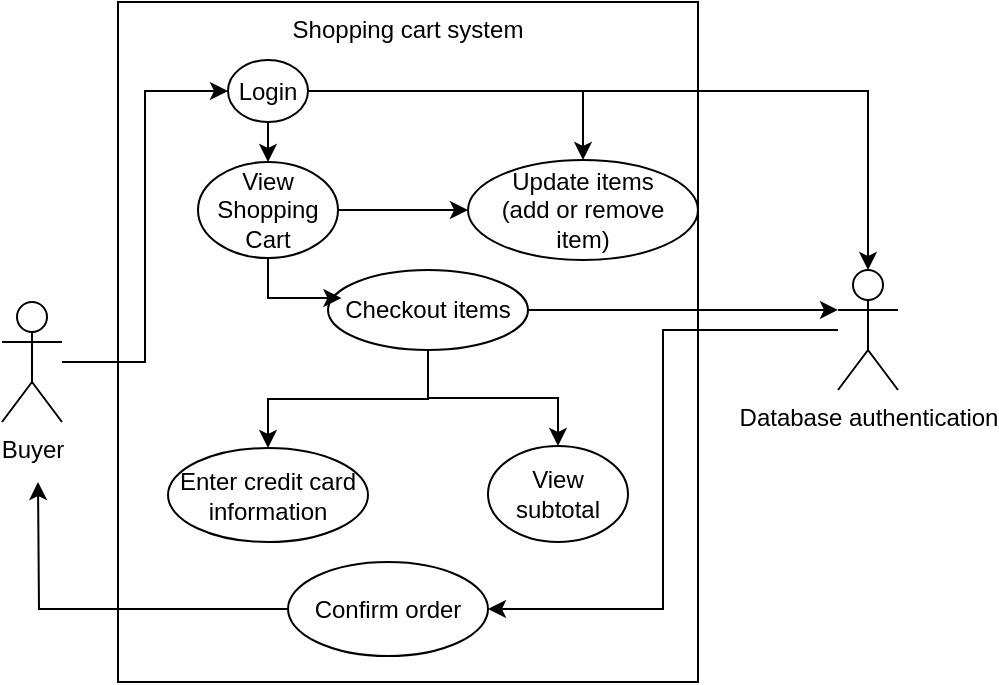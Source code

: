 <mxfile version="24.7.16">
  <diagram id="_R48B3xf-PeOegGRlINV" name="Page-1">
    <mxGraphModel dx="461" dy="538" grid="1" gridSize="10" guides="1" tooltips="1" connect="1" arrows="1" fold="1" page="1" pageScale="1" pageWidth="850" pageHeight="1100" math="0" shadow="0">
      <root>
        <mxCell id="0" />
        <mxCell id="1" parent="0" />
        <mxCell id="YHhe0OD92koT7-0cidmW-4" value="" style="rounded=0;whiteSpace=wrap;html=1;" parent="1" vertex="1">
          <mxGeometry x="310" y="30" width="290" height="340" as="geometry" />
        </mxCell>
        <mxCell id="YHhe0OD92koT7-0cidmW-2" value="Update items&lt;div&gt;(add or remove&lt;/div&gt;&lt;div&gt;item)&lt;/div&gt;" style="ellipse;whiteSpace=wrap;html=1;" parent="1" vertex="1">
          <mxGeometry x="485" y="109" width="115" height="50" as="geometry" />
        </mxCell>
        <mxCell id="YHhe0OD92koT7-0cidmW-11" style="edgeStyle=orthogonalEdgeStyle;rounded=0;orthogonalLoop=1;jettySize=auto;html=1;entryX=0;entryY=0.5;entryDx=0;entryDy=0;" parent="1" source="YHhe0OD92koT7-0cidmW-5" target="YHhe0OD92koT7-0cidmW-10" edge="1">
          <mxGeometry relative="1" as="geometry" />
        </mxCell>
        <mxCell id="YHhe0OD92koT7-0cidmW-5" value="Buyer" style="shape=umlActor;verticalLabelPosition=bottom;verticalAlign=top;html=1;" parent="1" vertex="1">
          <mxGeometry x="252" y="180" width="30" height="60" as="geometry" />
        </mxCell>
        <mxCell id="YHhe0OD92koT7-0cidmW-54" style="edgeStyle=orthogonalEdgeStyle;rounded=0;orthogonalLoop=1;jettySize=auto;html=1;entryX=1;entryY=0.5;entryDx=0;entryDy=0;" parent="1" source="YHhe0OD92koT7-0cidmW-7" target="YHhe0OD92koT7-0cidmW-50" edge="1">
          <mxGeometry relative="1" as="geometry" />
        </mxCell>
        <mxCell id="YHhe0OD92koT7-0cidmW-7" value="Database authentication" style="shape=umlActor;verticalLabelPosition=bottom;verticalAlign=top;html=1;" parent="1" vertex="1">
          <mxGeometry x="670" y="164" width="30" height="60" as="geometry" />
        </mxCell>
        <mxCell id="YHhe0OD92koT7-0cidmW-19" style="edgeStyle=orthogonalEdgeStyle;rounded=0;orthogonalLoop=1;jettySize=auto;html=1;exitX=0.5;exitY=1;exitDx=0;exitDy=0;entryX=0.5;entryY=0;entryDx=0;entryDy=0;" parent="1" source="YHhe0OD92koT7-0cidmW-10" target="YHhe0OD92koT7-0cidmW-13" edge="1">
          <mxGeometry relative="1" as="geometry" />
        </mxCell>
        <mxCell id="YHhe0OD92koT7-0cidmW-20" style="edgeStyle=orthogonalEdgeStyle;rounded=0;orthogonalLoop=1;jettySize=auto;html=1;exitX=1;exitY=0.5;exitDx=0;exitDy=0;entryX=0.5;entryY=0;entryDx=0;entryDy=0;" parent="1" source="YHhe0OD92koT7-0cidmW-10" target="YHhe0OD92koT7-0cidmW-2" edge="1">
          <mxGeometry relative="1" as="geometry" />
        </mxCell>
        <mxCell id="YHhe0OD92koT7-0cidmW-10" value="Login" style="ellipse;whiteSpace=wrap;html=1;" parent="1" vertex="1">
          <mxGeometry x="365" y="59" width="40" height="31" as="geometry" />
        </mxCell>
        <mxCell id="YHhe0OD92koT7-0cidmW-47" style="edgeStyle=orthogonalEdgeStyle;rounded=0;orthogonalLoop=1;jettySize=auto;html=1;exitX=1;exitY=0.5;exitDx=0;exitDy=0;entryX=0;entryY=0.5;entryDx=0;entryDy=0;" parent="1" source="YHhe0OD92koT7-0cidmW-13" target="YHhe0OD92koT7-0cidmW-2" edge="1">
          <mxGeometry relative="1" as="geometry" />
        </mxCell>
        <mxCell id="YHhe0OD92koT7-0cidmW-13" value="View Shopping Cart" style="ellipse;whiteSpace=wrap;html=1;" parent="1" vertex="1">
          <mxGeometry x="350" y="110" width="70" height="48" as="geometry" />
        </mxCell>
        <mxCell id="YHhe0OD92koT7-0cidmW-16" value="Shopping cart system" style="text;html=1;align=center;verticalAlign=middle;whiteSpace=wrap;rounded=0;" parent="1" vertex="1">
          <mxGeometry x="385" y="29" width="140" height="30" as="geometry" />
        </mxCell>
        <mxCell id="YHhe0OD92koT7-0cidmW-52" style="edgeStyle=orthogonalEdgeStyle;rounded=0;orthogonalLoop=1;jettySize=auto;html=1;exitX=0.5;exitY=1;exitDx=0;exitDy=0;entryX=0.5;entryY=0;entryDx=0;entryDy=0;" parent="1" source="YHhe0OD92koT7-0cidmW-18" target="YHhe0OD92koT7-0cidmW-32" edge="1">
          <mxGeometry relative="1" as="geometry" />
        </mxCell>
        <mxCell id="YHhe0OD92koT7-0cidmW-53" style="edgeStyle=orthogonalEdgeStyle;rounded=0;orthogonalLoop=1;jettySize=auto;html=1;exitX=0.5;exitY=1;exitDx=0;exitDy=0;entryX=0.5;entryY=0;entryDx=0;entryDy=0;" parent="1" source="YHhe0OD92koT7-0cidmW-18" target="YHhe0OD92koT7-0cidmW-37" edge="1">
          <mxGeometry relative="1" as="geometry" />
        </mxCell>
        <mxCell id="YHhe0OD92koT7-0cidmW-18" value="Checkout items" style="ellipse;whiteSpace=wrap;html=1;" parent="1" vertex="1">
          <mxGeometry x="415" y="164" width="100" height="40" as="geometry" />
        </mxCell>
        <mxCell id="YHhe0OD92koT7-0cidmW-32" value="Enter credit card information" style="ellipse;whiteSpace=wrap;html=1;" parent="1" vertex="1">
          <mxGeometry x="335" y="253" width="100" height="47" as="geometry" />
        </mxCell>
        <mxCell id="YHhe0OD92koT7-0cidmW-37" value="View subtotal" style="ellipse;whiteSpace=wrap;html=1;" parent="1" vertex="1">
          <mxGeometry x="495" y="252" width="70" height="48" as="geometry" />
        </mxCell>
        <mxCell id="YHhe0OD92koT7-0cidmW-56" style="edgeStyle=orthogonalEdgeStyle;rounded=0;orthogonalLoop=1;jettySize=auto;html=1;" parent="1" source="YHhe0OD92koT7-0cidmW-50" edge="1">
          <mxGeometry relative="1" as="geometry">
            <mxPoint x="270" y="270" as="targetPoint" />
          </mxGeometry>
        </mxCell>
        <mxCell id="YHhe0OD92koT7-0cidmW-50" value="Confirm order" style="ellipse;whiteSpace=wrap;html=1;" parent="1" vertex="1">
          <mxGeometry x="395" y="310" width="100" height="47" as="geometry" />
        </mxCell>
        <mxCell id="YHhe0OD92koT7-0cidmW-51" style="edgeStyle=orthogonalEdgeStyle;rounded=0;orthogonalLoop=1;jettySize=auto;html=1;exitX=0.5;exitY=1;exitDx=0;exitDy=0;entryX=0.067;entryY=0.333;entryDx=0;entryDy=0;entryPerimeter=0;" parent="1" source="YHhe0OD92koT7-0cidmW-13" target="YHhe0OD92koT7-0cidmW-18" edge="1">
          <mxGeometry relative="1" as="geometry" />
        </mxCell>
        <mxCell id="YHhe0OD92koT7-0cidmW-58" style="edgeStyle=orthogonalEdgeStyle;rounded=0;orthogonalLoop=1;jettySize=auto;html=1;exitX=1;exitY=0.5;exitDx=0;exitDy=0;entryX=0;entryY=0.333;entryDx=0;entryDy=0;entryPerimeter=0;" parent="1" source="YHhe0OD92koT7-0cidmW-18" target="YHhe0OD92koT7-0cidmW-7" edge="1">
          <mxGeometry relative="1" as="geometry" />
        </mxCell>
        <mxCell id="ceP5tS24NW2Buw9mB-F9-1" style="edgeStyle=orthogonalEdgeStyle;rounded=0;orthogonalLoop=1;jettySize=auto;html=1;exitX=1;exitY=0.5;exitDx=0;exitDy=0;entryX=0.5;entryY=0;entryDx=0;entryDy=0;entryPerimeter=0;" parent="1" source="YHhe0OD92koT7-0cidmW-10" target="YHhe0OD92koT7-0cidmW-7" edge="1">
          <mxGeometry relative="1" as="geometry" />
        </mxCell>
      </root>
    </mxGraphModel>
  </diagram>
</mxfile>
